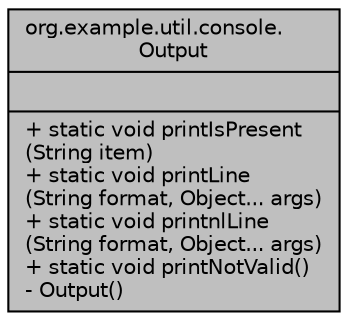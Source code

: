 digraph "org.example.util.console.Output"
{
 // LATEX_PDF_SIZE
  edge [fontname="Helvetica",fontsize="10",labelfontname="Helvetica",labelfontsize="10"];
  node [fontname="Helvetica",fontsize="10",shape=record];
  Node1 [label="{org.example.util.console.\lOutput\n||+ static void printIsPresent\l(String item)\l+ static void printLine\l(String format, Object... args)\l+ static void printnlLine\l(String format, Object... args)\l+ static void printNotValid()\l-  Output()\l}",height=0.2,width=0.4,color="black", fillcolor="grey75", style="filled", fontcolor="black",tooltip="Classe per gestione degli OUTPUT per lo SYSTEM_OUT."];
}
